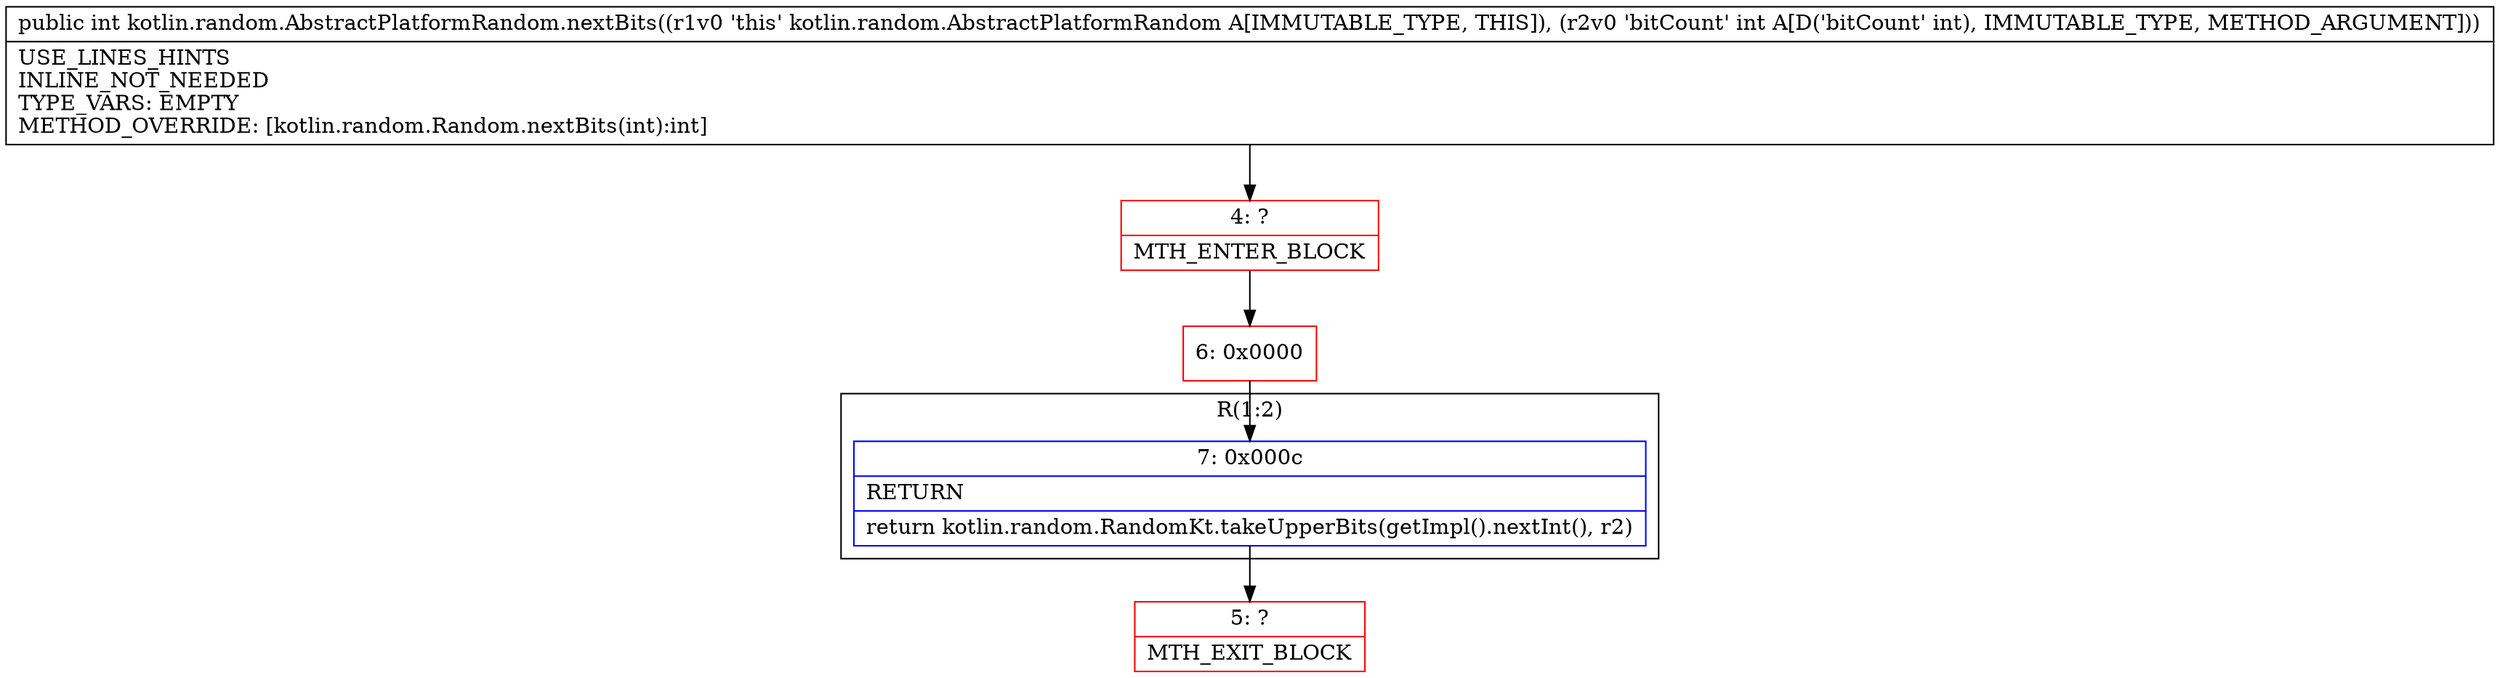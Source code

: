digraph "CFG forkotlin.random.AbstractPlatformRandom.nextBits(I)I" {
subgraph cluster_Region_564230010 {
label = "R(1:2)";
node [shape=record,color=blue];
Node_7 [shape=record,label="{7\:\ 0x000c|RETURN\l|return kotlin.random.RandomKt.takeUpperBits(getImpl().nextInt(), r2)\l}"];
}
Node_4 [shape=record,color=red,label="{4\:\ ?|MTH_ENTER_BLOCK\l}"];
Node_6 [shape=record,color=red,label="{6\:\ 0x0000}"];
Node_5 [shape=record,color=red,label="{5\:\ ?|MTH_EXIT_BLOCK\l}"];
MethodNode[shape=record,label="{public int kotlin.random.AbstractPlatformRandom.nextBits((r1v0 'this' kotlin.random.AbstractPlatformRandom A[IMMUTABLE_TYPE, THIS]), (r2v0 'bitCount' int A[D('bitCount' int), IMMUTABLE_TYPE, METHOD_ARGUMENT]))  | USE_LINES_HINTS\lINLINE_NOT_NEEDED\lTYPE_VARS: EMPTY\lMETHOD_OVERRIDE: [kotlin.random.Random.nextBits(int):int]\l}"];
MethodNode -> Node_4;Node_7 -> Node_5;
Node_4 -> Node_6;
Node_6 -> Node_7;
}

